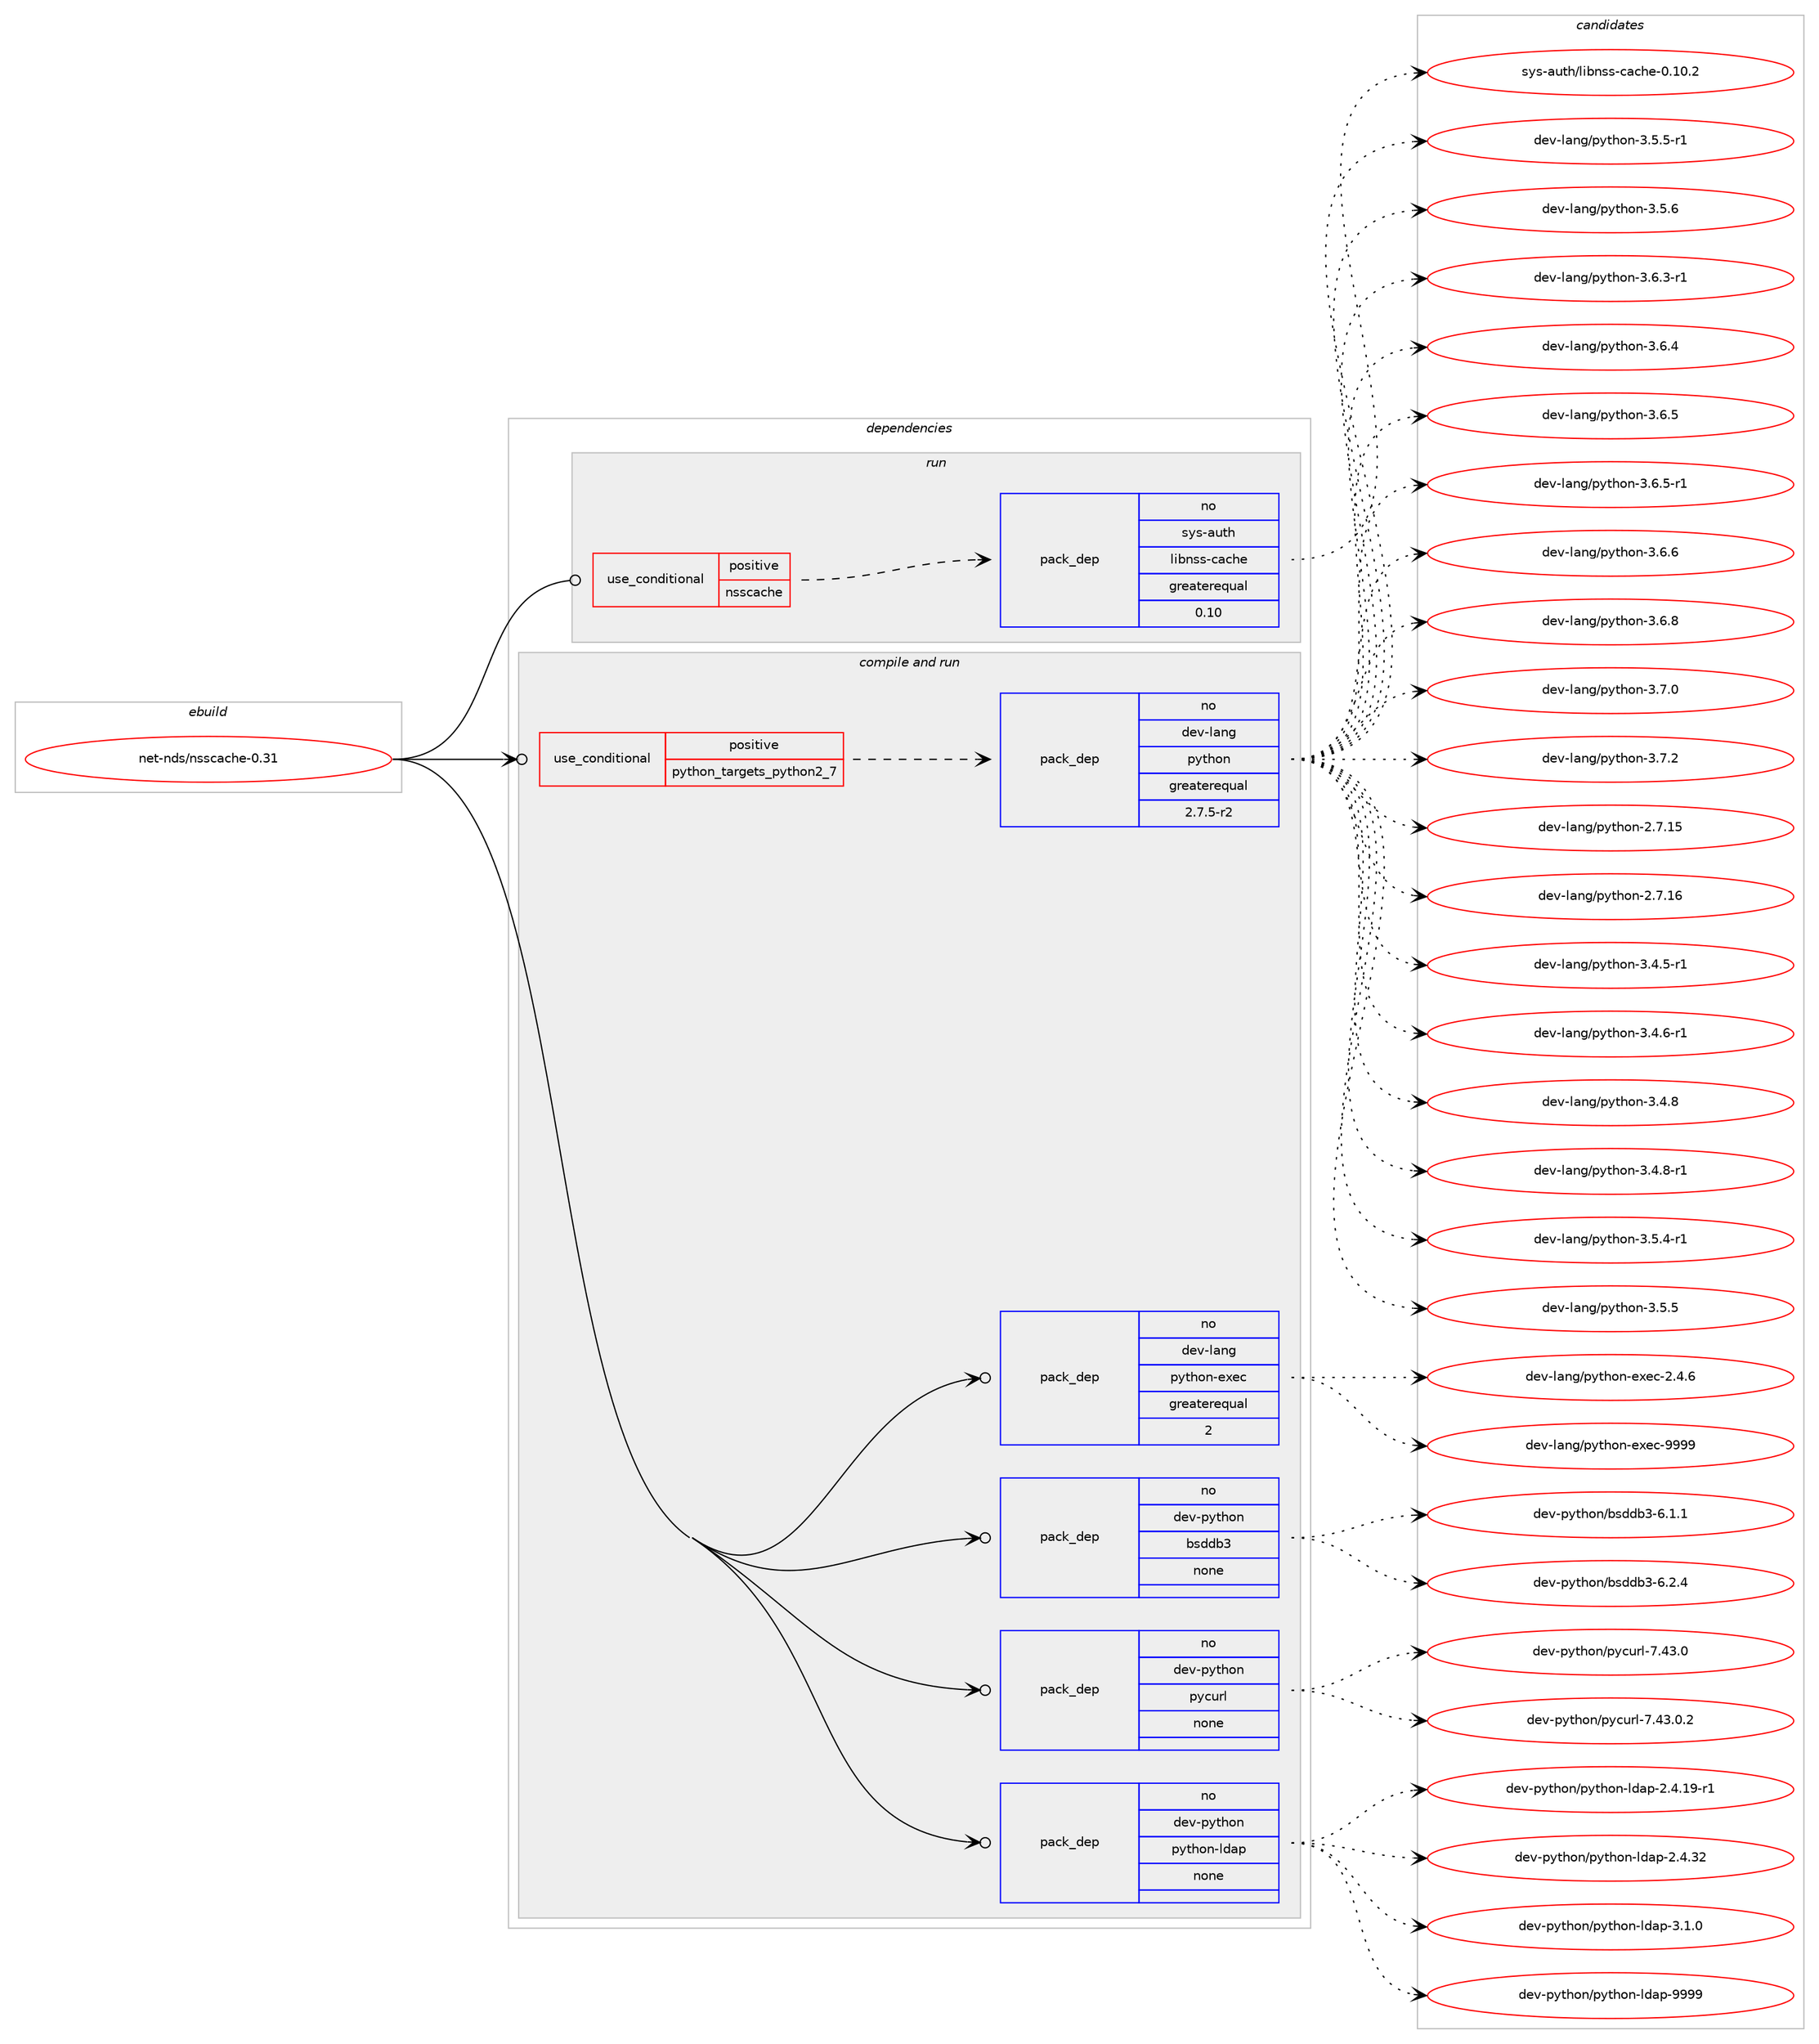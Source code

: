 digraph prolog {

# *************
# Graph options
# *************

newrank=true;
concentrate=true;
compound=true;
graph [rankdir=LR,fontname=Helvetica,fontsize=10,ranksep=1.5];#, ranksep=2.5, nodesep=0.2];
edge  [arrowhead=vee];
node  [fontname=Helvetica,fontsize=10];

# **********
# The ebuild
# **********

subgraph cluster_leftcol {
color=gray;
rank=same;
label=<<i>ebuild</i>>;
id [label="net-nds/nsscache-0.31", color=red, width=4, href="../net-nds/nsscache-0.31.svg"];
}

# ****************
# The dependencies
# ****************

subgraph cluster_midcol {
color=gray;
label=<<i>dependencies</i>>;
subgraph cluster_compile {
fillcolor="#eeeeee";
style=filled;
label=<<i>compile</i>>;
}
subgraph cluster_compileandrun {
fillcolor="#eeeeee";
style=filled;
label=<<i>compile and run</i>>;
subgraph cond449713 {
dependency1674165 [label=<<TABLE BORDER="0" CELLBORDER="1" CELLSPACING="0" CELLPADDING="4"><TR><TD ROWSPAN="3" CELLPADDING="10">use_conditional</TD></TR><TR><TD>positive</TD></TR><TR><TD>python_targets_python2_7</TD></TR></TABLE>>, shape=none, color=red];
subgraph pack1197111 {
dependency1674166 [label=<<TABLE BORDER="0" CELLBORDER="1" CELLSPACING="0" CELLPADDING="4" WIDTH="220"><TR><TD ROWSPAN="6" CELLPADDING="30">pack_dep</TD></TR><TR><TD WIDTH="110">no</TD></TR><TR><TD>dev-lang</TD></TR><TR><TD>python</TD></TR><TR><TD>greaterequal</TD></TR><TR><TD>2.7.5-r2</TD></TR></TABLE>>, shape=none, color=blue];
}
dependency1674165:e -> dependency1674166:w [weight=20,style="dashed",arrowhead="vee"];
}
id:e -> dependency1674165:w [weight=20,style="solid",arrowhead="odotvee"];
subgraph pack1197112 {
dependency1674167 [label=<<TABLE BORDER="0" CELLBORDER="1" CELLSPACING="0" CELLPADDING="4" WIDTH="220"><TR><TD ROWSPAN="6" CELLPADDING="30">pack_dep</TD></TR><TR><TD WIDTH="110">no</TD></TR><TR><TD>dev-lang</TD></TR><TR><TD>python-exec</TD></TR><TR><TD>greaterequal</TD></TR><TR><TD>2</TD></TR></TABLE>>, shape=none, color=blue];
}
id:e -> dependency1674167:w [weight=20,style="solid",arrowhead="odotvee"];
subgraph pack1197113 {
dependency1674168 [label=<<TABLE BORDER="0" CELLBORDER="1" CELLSPACING="0" CELLPADDING="4" WIDTH="220"><TR><TD ROWSPAN="6" CELLPADDING="30">pack_dep</TD></TR><TR><TD WIDTH="110">no</TD></TR><TR><TD>dev-python</TD></TR><TR><TD>bsddb3</TD></TR><TR><TD>none</TD></TR><TR><TD></TD></TR></TABLE>>, shape=none, color=blue];
}
id:e -> dependency1674168:w [weight=20,style="solid",arrowhead="odotvee"];
subgraph pack1197114 {
dependency1674169 [label=<<TABLE BORDER="0" CELLBORDER="1" CELLSPACING="0" CELLPADDING="4" WIDTH="220"><TR><TD ROWSPAN="6" CELLPADDING="30">pack_dep</TD></TR><TR><TD WIDTH="110">no</TD></TR><TR><TD>dev-python</TD></TR><TR><TD>pycurl</TD></TR><TR><TD>none</TD></TR><TR><TD></TD></TR></TABLE>>, shape=none, color=blue];
}
id:e -> dependency1674169:w [weight=20,style="solid",arrowhead="odotvee"];
subgraph pack1197115 {
dependency1674170 [label=<<TABLE BORDER="0" CELLBORDER="1" CELLSPACING="0" CELLPADDING="4" WIDTH="220"><TR><TD ROWSPAN="6" CELLPADDING="30">pack_dep</TD></TR><TR><TD WIDTH="110">no</TD></TR><TR><TD>dev-python</TD></TR><TR><TD>python-ldap</TD></TR><TR><TD>none</TD></TR><TR><TD></TD></TR></TABLE>>, shape=none, color=blue];
}
id:e -> dependency1674170:w [weight=20,style="solid",arrowhead="odotvee"];
}
subgraph cluster_run {
fillcolor="#eeeeee";
style=filled;
label=<<i>run</i>>;
subgraph cond449714 {
dependency1674171 [label=<<TABLE BORDER="0" CELLBORDER="1" CELLSPACING="0" CELLPADDING="4"><TR><TD ROWSPAN="3" CELLPADDING="10">use_conditional</TD></TR><TR><TD>positive</TD></TR><TR><TD>nsscache</TD></TR></TABLE>>, shape=none, color=red];
subgraph pack1197116 {
dependency1674172 [label=<<TABLE BORDER="0" CELLBORDER="1" CELLSPACING="0" CELLPADDING="4" WIDTH="220"><TR><TD ROWSPAN="6" CELLPADDING="30">pack_dep</TD></TR><TR><TD WIDTH="110">no</TD></TR><TR><TD>sys-auth</TD></TR><TR><TD>libnss-cache</TD></TR><TR><TD>greaterequal</TD></TR><TR><TD>0.10</TD></TR></TABLE>>, shape=none, color=blue];
}
dependency1674171:e -> dependency1674172:w [weight=20,style="dashed",arrowhead="vee"];
}
id:e -> dependency1674171:w [weight=20,style="solid",arrowhead="odot"];
}
}

# **************
# The candidates
# **************

subgraph cluster_choices {
rank=same;
color=gray;
label=<<i>candidates</i>>;

subgraph choice1197111 {
color=black;
nodesep=1;
choice10010111845108971101034711212111610411111045504655464953 [label="dev-lang/python-2.7.15", color=red, width=4,href="../dev-lang/python-2.7.15.svg"];
choice10010111845108971101034711212111610411111045504655464954 [label="dev-lang/python-2.7.16", color=red, width=4,href="../dev-lang/python-2.7.16.svg"];
choice1001011184510897110103471121211161041111104551465246534511449 [label="dev-lang/python-3.4.5-r1", color=red, width=4,href="../dev-lang/python-3.4.5-r1.svg"];
choice1001011184510897110103471121211161041111104551465246544511449 [label="dev-lang/python-3.4.6-r1", color=red, width=4,href="../dev-lang/python-3.4.6-r1.svg"];
choice100101118451089711010347112121116104111110455146524656 [label="dev-lang/python-3.4.8", color=red, width=4,href="../dev-lang/python-3.4.8.svg"];
choice1001011184510897110103471121211161041111104551465246564511449 [label="dev-lang/python-3.4.8-r1", color=red, width=4,href="../dev-lang/python-3.4.8-r1.svg"];
choice1001011184510897110103471121211161041111104551465346524511449 [label="dev-lang/python-3.5.4-r1", color=red, width=4,href="../dev-lang/python-3.5.4-r1.svg"];
choice100101118451089711010347112121116104111110455146534653 [label="dev-lang/python-3.5.5", color=red, width=4,href="../dev-lang/python-3.5.5.svg"];
choice1001011184510897110103471121211161041111104551465346534511449 [label="dev-lang/python-3.5.5-r1", color=red, width=4,href="../dev-lang/python-3.5.5-r1.svg"];
choice100101118451089711010347112121116104111110455146534654 [label="dev-lang/python-3.5.6", color=red, width=4,href="../dev-lang/python-3.5.6.svg"];
choice1001011184510897110103471121211161041111104551465446514511449 [label="dev-lang/python-3.6.3-r1", color=red, width=4,href="../dev-lang/python-3.6.3-r1.svg"];
choice100101118451089711010347112121116104111110455146544652 [label="dev-lang/python-3.6.4", color=red, width=4,href="../dev-lang/python-3.6.4.svg"];
choice100101118451089711010347112121116104111110455146544653 [label="dev-lang/python-3.6.5", color=red, width=4,href="../dev-lang/python-3.6.5.svg"];
choice1001011184510897110103471121211161041111104551465446534511449 [label="dev-lang/python-3.6.5-r1", color=red, width=4,href="../dev-lang/python-3.6.5-r1.svg"];
choice100101118451089711010347112121116104111110455146544654 [label="dev-lang/python-3.6.6", color=red, width=4,href="../dev-lang/python-3.6.6.svg"];
choice100101118451089711010347112121116104111110455146544656 [label="dev-lang/python-3.6.8", color=red, width=4,href="../dev-lang/python-3.6.8.svg"];
choice100101118451089711010347112121116104111110455146554648 [label="dev-lang/python-3.7.0", color=red, width=4,href="../dev-lang/python-3.7.0.svg"];
choice100101118451089711010347112121116104111110455146554650 [label="dev-lang/python-3.7.2", color=red, width=4,href="../dev-lang/python-3.7.2.svg"];
dependency1674166:e -> choice10010111845108971101034711212111610411111045504655464953:w [style=dotted,weight="100"];
dependency1674166:e -> choice10010111845108971101034711212111610411111045504655464954:w [style=dotted,weight="100"];
dependency1674166:e -> choice1001011184510897110103471121211161041111104551465246534511449:w [style=dotted,weight="100"];
dependency1674166:e -> choice1001011184510897110103471121211161041111104551465246544511449:w [style=dotted,weight="100"];
dependency1674166:e -> choice100101118451089711010347112121116104111110455146524656:w [style=dotted,weight="100"];
dependency1674166:e -> choice1001011184510897110103471121211161041111104551465246564511449:w [style=dotted,weight="100"];
dependency1674166:e -> choice1001011184510897110103471121211161041111104551465346524511449:w [style=dotted,weight="100"];
dependency1674166:e -> choice100101118451089711010347112121116104111110455146534653:w [style=dotted,weight="100"];
dependency1674166:e -> choice1001011184510897110103471121211161041111104551465346534511449:w [style=dotted,weight="100"];
dependency1674166:e -> choice100101118451089711010347112121116104111110455146534654:w [style=dotted,weight="100"];
dependency1674166:e -> choice1001011184510897110103471121211161041111104551465446514511449:w [style=dotted,weight="100"];
dependency1674166:e -> choice100101118451089711010347112121116104111110455146544652:w [style=dotted,weight="100"];
dependency1674166:e -> choice100101118451089711010347112121116104111110455146544653:w [style=dotted,weight="100"];
dependency1674166:e -> choice1001011184510897110103471121211161041111104551465446534511449:w [style=dotted,weight="100"];
dependency1674166:e -> choice100101118451089711010347112121116104111110455146544654:w [style=dotted,weight="100"];
dependency1674166:e -> choice100101118451089711010347112121116104111110455146544656:w [style=dotted,weight="100"];
dependency1674166:e -> choice100101118451089711010347112121116104111110455146554648:w [style=dotted,weight="100"];
dependency1674166:e -> choice100101118451089711010347112121116104111110455146554650:w [style=dotted,weight="100"];
}
subgraph choice1197112 {
color=black;
nodesep=1;
choice1001011184510897110103471121211161041111104510112010199455046524654 [label="dev-lang/python-exec-2.4.6", color=red, width=4,href="../dev-lang/python-exec-2.4.6.svg"];
choice10010111845108971101034711212111610411111045101120101994557575757 [label="dev-lang/python-exec-9999", color=red, width=4,href="../dev-lang/python-exec-9999.svg"];
dependency1674167:e -> choice1001011184510897110103471121211161041111104510112010199455046524654:w [style=dotted,weight="100"];
dependency1674167:e -> choice10010111845108971101034711212111610411111045101120101994557575757:w [style=dotted,weight="100"];
}
subgraph choice1197113 {
color=black;
nodesep=1;
choice1001011184511212111610411111047981151001009851455446494649 [label="dev-python/bsddb3-6.1.1", color=red, width=4,href="../dev-python/bsddb3-6.1.1.svg"];
choice1001011184511212111610411111047981151001009851455446504652 [label="dev-python/bsddb3-6.2.4", color=red, width=4,href="../dev-python/bsddb3-6.2.4.svg"];
dependency1674168:e -> choice1001011184511212111610411111047981151001009851455446494649:w [style=dotted,weight="100"];
dependency1674168:e -> choice1001011184511212111610411111047981151001009851455446504652:w [style=dotted,weight="100"];
}
subgraph choice1197114 {
color=black;
nodesep=1;
choice10010111845112121116104111110471121219911711410845554652514648 [label="dev-python/pycurl-7.43.0", color=red, width=4,href="../dev-python/pycurl-7.43.0.svg"];
choice100101118451121211161041111104711212199117114108455546525146484650 [label="dev-python/pycurl-7.43.0.2", color=red, width=4,href="../dev-python/pycurl-7.43.0.2.svg"];
dependency1674169:e -> choice10010111845112121116104111110471121219911711410845554652514648:w [style=dotted,weight="100"];
dependency1674169:e -> choice100101118451121211161041111104711212199117114108455546525146484650:w [style=dotted,weight="100"];
}
subgraph choice1197115 {
color=black;
nodesep=1;
choice10010111845112121116104111110471121211161041111104510810097112455046524649574511449 [label="dev-python/python-ldap-2.4.19-r1", color=red, width=4,href="../dev-python/python-ldap-2.4.19-r1.svg"];
choice1001011184511212111610411111047112121116104111110451081009711245504652465150 [label="dev-python/python-ldap-2.4.32", color=red, width=4,href="../dev-python/python-ldap-2.4.32.svg"];
choice10010111845112121116104111110471121211161041111104510810097112455146494648 [label="dev-python/python-ldap-3.1.0", color=red, width=4,href="../dev-python/python-ldap-3.1.0.svg"];
choice100101118451121211161041111104711212111610411111045108100971124557575757 [label="dev-python/python-ldap-9999", color=red, width=4,href="../dev-python/python-ldap-9999.svg"];
dependency1674170:e -> choice10010111845112121116104111110471121211161041111104510810097112455046524649574511449:w [style=dotted,weight="100"];
dependency1674170:e -> choice1001011184511212111610411111047112121116104111110451081009711245504652465150:w [style=dotted,weight="100"];
dependency1674170:e -> choice10010111845112121116104111110471121211161041111104510810097112455146494648:w [style=dotted,weight="100"];
dependency1674170:e -> choice100101118451121211161041111104711212111610411111045108100971124557575757:w [style=dotted,weight="100"];
}
subgraph choice1197116 {
color=black;
nodesep=1;
choice115121115459711711610447108105981101151154599979910410145484649484650 [label="sys-auth/libnss-cache-0.10.2", color=red, width=4,href="../sys-auth/libnss-cache-0.10.2.svg"];
dependency1674172:e -> choice115121115459711711610447108105981101151154599979910410145484649484650:w [style=dotted,weight="100"];
}
}

}
